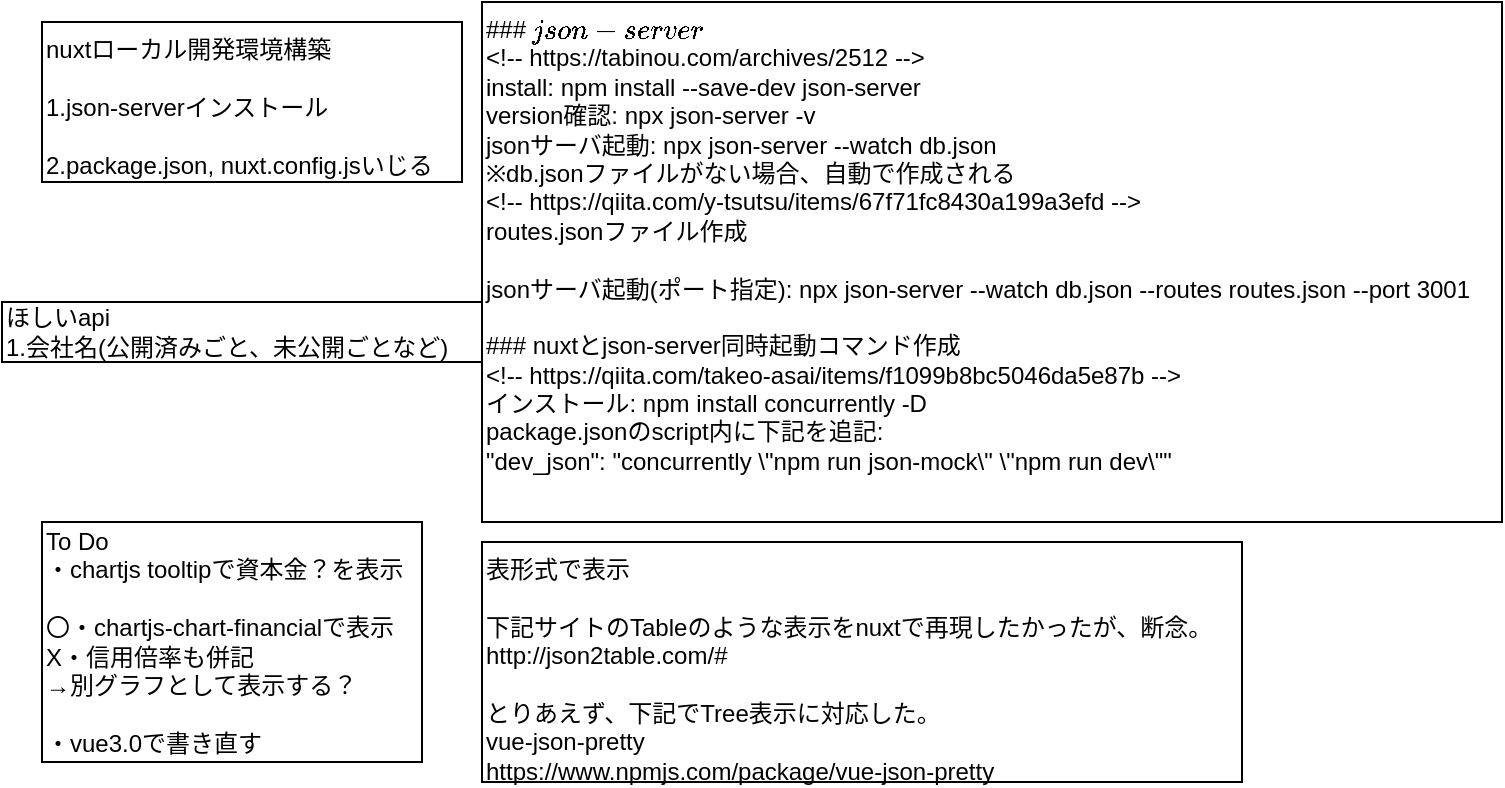 <mxfile>
    <diagram id="1YFxwhipXY8r6Y6Q5YDT" name="Page-1">
        <mxGraphModel dx="564" dy="350" grid="1" gridSize="10" guides="1" tooltips="1" connect="1" arrows="1" fold="1" page="1" pageScale="1" pageWidth="827" pageHeight="1169" math="0" shadow="0">
            <root>
                <mxCell id="0"/>
                <mxCell id="1" parent="0"/>
                <mxCell id="2" value="nuxtローカル開発環境構築&lt;br&gt;&lt;br&gt;1.json-serverインストール&lt;br&gt;&lt;br&gt;2.package.json, nuxt.config.jsいじる" style="text;html=1;align=left;verticalAlign=top;resizable=0;points=[];autosize=1;strokeColor=#000000;" parent="1" vertex="1">
                    <mxGeometry x="40" y="30" width="210" height="80" as="geometry"/>
                </mxCell>
                <mxCell id="3" value="&lt;div&gt;&lt;span&gt;### `json-server`&lt;/span&gt;&lt;br&gt;&lt;/div&gt;&lt;div&gt;&amp;lt;!-- https://tabinou.com/archives/2512 --&amp;gt;&lt;/div&gt;&lt;div&gt;install: npm install --save-dev json-server&lt;/div&gt;&lt;div&gt;version確認: npx json-server -v&lt;/div&gt;&lt;div&gt;jsonサーバ起動: npx json-server --watch db.json&lt;/div&gt;&lt;div&gt;※db.jsonファイルがない場合、自動で作成される&lt;/div&gt;&lt;div&gt;&amp;lt;!-- https://qiita.com/y-tsutsu/items/67f71fc8430a199a3efd --&amp;gt;&lt;/div&gt;&lt;div&gt;routes.jsonファイル作成&lt;/div&gt;&lt;div&gt;&lt;br&gt;&lt;/div&gt;&lt;div&gt;jsonサーバ起動(ポート指定): npx json-server --watch db.json --routes routes.json --port 3001&lt;/div&gt;&lt;div&gt;&lt;br&gt;&lt;/div&gt;&lt;div&gt;### nuxtとjson-server同時起動コマンド作成&lt;/div&gt;&lt;div&gt;&amp;lt;!-- https://qiita.com/takeo-asai/items/f1099b8bc5046da5e87b --&amp;gt;&lt;/div&gt;&lt;div&gt;インストール: npm install concurrently -D&lt;/div&gt;&lt;div&gt;package.jsonのscript内に下記を追記:&lt;/div&gt;&lt;div&gt;&quot;dev_json&quot;: &quot;concurrently \&quot;npm run json-mock\&quot; \&quot;npm run dev\&quot;&quot;&lt;/div&gt;&lt;div&gt;&lt;br&gt;&lt;/div&gt;&lt;div&gt;&lt;br&gt;&lt;/div&gt;" style="text;html=1;align=left;verticalAlign=top;resizable=0;points=[];autosize=1;strokeColor=#000000;" parent="1" vertex="1">
                    <mxGeometry x="260" y="20" width="510" height="260" as="geometry"/>
                </mxCell>
                <mxCell id="4" value="ほしいapi&lt;br&gt;1.会社名(公開済みごと、未公開ごとなど)" style="text;html=1;align=left;verticalAlign=middle;resizable=0;points=[];autosize=1;strokeColor=#000000;" parent="1" vertex="1">
                    <mxGeometry x="20" y="170" width="240" height="30" as="geometry"/>
                </mxCell>
                <mxCell id="5" value="To Do&lt;br&gt;・chartjs tooltipで資本金？を表示&lt;br&gt;&lt;br&gt;〇・chartjs-chart-financialで表示&lt;br&gt;X・信用倍率も併記&lt;br&gt;→別グラフとして表示する？&lt;br&gt;&lt;br&gt;・vue3.0で書き直す" style="text;html=1;align=left;verticalAlign=middle;resizable=0;points=[];autosize=1;strokeColor=#000000;" parent="1" vertex="1">
                    <mxGeometry x="40" y="280" width="190" height="120" as="geometry"/>
                </mxCell>
                <mxCell id="ig_ntxyra1lJ4XbZ5mGs-5" value="表形式で表示&lt;br&gt;&lt;br&gt;下記サイトのTableのような表示をnuxtで再現したかったが、断念。&lt;br&gt;http://json2table.com/#&lt;br&gt;&lt;br&gt;とりあえず、下記でTree表示に対応した。&lt;br&gt;vue-json-pretty&lt;br&gt;https://www.npmjs.com/package/vue-json-pretty" style="text;html=1;align=left;verticalAlign=top;resizable=0;points=[];autosize=1;strokeColor=#000000;" vertex="1" parent="1">
                    <mxGeometry x="260" y="290" width="380" height="120" as="geometry"/>
                </mxCell>
            </root>
        </mxGraphModel>
    </diagram>
    <diagram id="DXulwIS53BB-GbVR4dh3" name="image">
        <mxGraphModel dx="804" dy="261" grid="1" gridSize="10" guides="1" tooltips="1" connect="1" arrows="1" fold="1" page="1" pageScale="1" pageWidth="827" pageHeight="1169" math="0" shadow="0">
            <root>
                <mxCell id="tE4BbN-4u7K3I2lurqO_-0"/>
                <mxCell id="tE4BbN-4u7K3I2lurqO_-1" parent="tE4BbN-4u7K3I2lurqO_-0"/>
                <mxCell id="tE4BbN-4u7K3I2lurqO_-8" style="edgeStyle=orthogonalEdgeStyle;rounded=0;orthogonalLoop=1;jettySize=auto;html=1;exitX=0.75;exitY=1;exitDx=0;exitDy=0;entryX=0.75;entryY=0;entryDx=0;entryDy=0;" parent="tE4BbN-4u7K3I2lurqO_-1" source="tE4BbN-4u7K3I2lurqO_-2" target="tE4BbN-4u7K3I2lurqO_-7" edge="1">
                    <mxGeometry relative="1" as="geometry"/>
                </mxCell>
                <mxCell id="tE4BbN-4u7K3I2lurqO_-12" style="edgeStyle=orthogonalEdgeStyle;rounded=0;orthogonalLoop=1;jettySize=auto;html=1;exitX=0;exitY=0.75;exitDx=0;exitDy=0;entryX=1;entryY=0.75;entryDx=0;entryDy=0;" parent="tE4BbN-4u7K3I2lurqO_-1" source="tE4BbN-4u7K3I2lurqO_-2" target="tE4BbN-4u7K3I2lurqO_-3" edge="1">
                    <mxGeometry relative="1" as="geometry"/>
                </mxCell>
                <mxCell id="tE4BbN-4u7K3I2lurqO_-2" value="store/index.js" style="whiteSpace=wrap;html=1;" parent="tE4BbN-4u7K3I2lurqO_-1" vertex="1">
                    <mxGeometry x="240" y="30" width="120" height="60" as="geometry"/>
                </mxCell>
                <mxCell id="tE4BbN-4u7K3I2lurqO_-5" style="edgeStyle=orthogonalEdgeStyle;rounded=0;orthogonalLoop=1;jettySize=auto;html=1;exitX=1;exitY=0.25;exitDx=0;exitDy=0;entryX=0;entryY=0.25;entryDx=0;entryDy=0;" parent="tE4BbN-4u7K3I2lurqO_-1" source="tE4BbN-4u7K3I2lurqO_-3" target="tE4BbN-4u7K3I2lurqO_-2" edge="1">
                    <mxGeometry relative="1" as="geometry"/>
                </mxCell>
                <mxCell id="tE4BbN-4u7K3I2lurqO_-3" value="pages/各ページ" style="whiteSpace=wrap;html=1;" parent="tE4BbN-4u7K3I2lurqO_-1" vertex="1">
                    <mxGeometry x="70" y="30" width="120" height="60" as="geometry"/>
                </mxCell>
                <mxCell id="tE4BbN-4u7K3I2lurqO_-6" value="commit" style="text;html=1;align=center;verticalAlign=middle;resizable=0;points=[];autosize=1;strokeColor=none;" parent="tE4BbN-4u7K3I2lurqO_-1" vertex="1">
                    <mxGeometry x="190" y="20" width="50" height="20" as="geometry"/>
                </mxCell>
                <mxCell id="tE4BbN-4u7K3I2lurqO_-10" style="edgeStyle=orthogonalEdgeStyle;rounded=0;orthogonalLoop=1;jettySize=auto;html=1;exitX=0.25;exitY=0;exitDx=0;exitDy=0;entryX=0.25;entryY=1;entryDx=0;entryDy=0;" parent="tE4BbN-4u7K3I2lurqO_-1" source="tE4BbN-4u7K3I2lurqO_-7" target="tE4BbN-4u7K3I2lurqO_-2" edge="1">
                    <mxGeometry relative="1" as="geometry"/>
                </mxCell>
                <mxCell id="tE4BbN-4u7K3I2lurqO_-7" value="flask" style="whiteSpace=wrap;html=1;" parent="tE4BbN-4u7K3I2lurqO_-1" vertex="1">
                    <mxGeometry x="240" y="170" width="120" height="60" as="geometry"/>
                </mxCell>
                <mxCell id="tE4BbN-4u7K3I2lurqO_-9" value="api/request" style="text;html=1;align=center;verticalAlign=middle;resizable=0;points=[];autosize=1;strokeColor=none;" parent="tE4BbN-4u7K3I2lurqO_-1" vertex="1">
                    <mxGeometry x="325" y="110" width="70" height="20" as="geometry"/>
                </mxCell>
                <mxCell id="tE4BbN-4u7K3I2lurqO_-11" value="api/response" style="text;html=1;align=center;verticalAlign=middle;resizable=0;points=[];autosize=1;strokeColor=none;" parent="tE4BbN-4u7K3I2lurqO_-1" vertex="1">
                    <mxGeometry x="205" y="120" width="80" height="20" as="geometry"/>
                </mxCell>
                <mxCell id="tE4BbN-4u7K3I2lurqO_-13" value="store" style="text;html=1;align=center;verticalAlign=middle;resizable=0;points=[];autosize=1;strokeColor=none;" parent="tE4BbN-4u7K3I2lurqO_-1" vertex="1">
                    <mxGeometry x="190" y="80" width="40" height="20" as="geometry"/>
                </mxCell>
            </root>
        </mxGraphModel>
    </diagram>
    <diagram id="FEyMsxz_L21BVMjUiSZh" name="hierarchyについて">
        <mxGraphModel dx="1340" dy="782" grid="1" gridSize="10" guides="1" tooltips="1" connect="1" arrows="1" fold="1" page="1" pageScale="1" pageWidth="827" pageHeight="1169" math="0" shadow="0">
            <root>
                <mxCell id="N04FtUZ0s6JrWru38fER-0"/>
                <mxCell id="N04FtUZ0s6JrWru38fER-1" parent="N04FtUZ0s6JrWru38fER-0"/>
                <mxCell id="N04FtUZ0s6JrWru38fER-24" value="VueJsonToTableNew.vue&lt;br&gt;&lt;br&gt;&lt;div&gt;&amp;lt;template&amp;gt;&lt;/div&gt;&lt;div&gt;&amp;nbsp; &amp;nbsp; &amp;nbsp; &amp;nbsp; &amp;lt;p&amp;gt;hierarchy:{{hierarchy}}&amp;lt;/p&amp;gt;&lt;/div&gt;&lt;div&gt;&amp;nbsp; &amp;nbsp; &amp;nbsp; &amp;nbsp; &amp;lt;VueJsonToTable&lt;/div&gt;&lt;div&gt;&amp;nbsp; &amp;nbsp; &amp;nbsp; &amp;nbsp; &amp;nbsp; :data=&quot;data[row]&quot;&lt;/div&gt;&lt;div&gt;&amp;nbsp; &amp;nbsp; &amp;nbsp; &amp;nbsp; &amp;nbsp; :previousData=&quot;arrData&quot;&lt;/div&gt;&lt;div&gt;&amp;nbsp; &amp;nbsp; &amp;nbsp; &amp;nbsp; &amp;nbsp; :hierarchy=&quot;hieNum&quot;&lt;/div&gt;&lt;div&gt;&amp;nbsp; &amp;nbsp; &amp;nbsp; &amp;nbsp; /&amp;gt;&lt;/div&gt;&lt;div&gt;&amp;lt;/template&amp;gt;&lt;/div&gt;&lt;div&gt;&lt;br&gt;&lt;/div&gt;&lt;div&gt;&lt;br&gt;&lt;/div&gt;&lt;div&gt;&amp;lt;script&amp;gt;&lt;/div&gt;&lt;div&gt;import VueJsonToTable from &quot;./VueJsonToTable&quot;;&lt;/div&gt;&lt;div&gt;export default {&lt;/div&gt;&lt;div&gt;&amp;nbsp; name: &quot;VueJsonToTable&quot;,&lt;/div&gt;&lt;div&gt;&amp;nbsp; components: {&lt;/div&gt;&lt;div&gt;&amp;nbsp; &amp;nbsp; VueJsonToTable&lt;/div&gt;&lt;div&gt;&amp;nbsp; },&lt;/div&gt;&lt;div&gt;&amp;nbsp; props: {&lt;/div&gt;&lt;div&gt;&amp;nbsp; &amp;nbsp; // jsonの階層管理&lt;/div&gt;&lt;div&gt;&amp;nbsp; &amp;nbsp; hierarchy:{&lt;/div&gt;&lt;div&gt;&amp;nbsp; &amp;nbsp; &amp;nbsp; type: Number,&lt;/div&gt;&lt;div&gt;&amp;nbsp; &amp;nbsp; &amp;nbsp; default:0&lt;/div&gt;&lt;div&gt;&amp;nbsp; &amp;nbsp; },&lt;/div&gt;&lt;div&gt;&amp;nbsp; },&lt;/div&gt;&lt;div&gt;&amp;nbsp; data(){&lt;/div&gt;&lt;div&gt;&amp;nbsp; &amp;nbsp; return{&lt;/div&gt;&lt;div&gt;&amp;nbsp; &amp;nbsp; &amp;nbsp; hieNum:this.hierarchy&lt;/div&gt;&lt;div&gt;&amp;nbsp; &amp;nbsp; }&lt;/div&gt;&lt;div&gt;&amp;nbsp; },&lt;/div&gt;&lt;div&gt;&amp;nbsp; created(){&lt;/div&gt;&lt;div&gt;&amp;nbsp; &amp;nbsp; this.hieNum = this.hierarchy + 1&lt;/div&gt;&lt;div&gt;&amp;nbsp; },&lt;/div&gt;&lt;div&gt;&amp;nbsp; }&lt;/div&gt;&lt;div&gt;};&lt;/div&gt;&lt;div&gt;&amp;lt;/script&amp;gt;&lt;/div&gt;" style="whiteSpace=wrap;html=1;align=left;verticalAlign=top;" vertex="1" parent="N04FtUZ0s6JrWru38fER-1">
                    <mxGeometry x="330" y="90" width="300" height="540" as="geometry"/>
                </mxCell>
                <mxCell id="N04FtUZ0s6JrWru38fER-3" value="hierarychy: jsonの階層を管理するための値" style="text;html=1;align=center;verticalAlign=middle;resizable=0;points=[];autosize=1;strokeColor=none;" vertex="1" parent="N04FtUZ0s6JrWru38fER-1">
                    <mxGeometry x="35" y="10" width="240" height="20" as="geometry"/>
                </mxCell>
                <mxCell id="N04FtUZ0s6JrWru38fER-4" value="VueJsonToTableNew.vue&lt;br&gt;&lt;br&gt;&lt;div&gt;&amp;lt;template&amp;gt;&lt;/div&gt;&lt;div&gt;&amp;nbsp; &amp;nbsp; &amp;nbsp; &amp;nbsp; &amp;lt;p&amp;gt;hierarchy:{{hierarchy}}&amp;lt;/p&amp;gt;&lt;/div&gt;&lt;div&gt;&amp;nbsp; &amp;nbsp; &amp;nbsp; &amp;nbsp; &amp;lt;VueJsonToTable&lt;/div&gt;&lt;div&gt;&amp;nbsp; &amp;nbsp; &amp;nbsp; &amp;nbsp; &amp;nbsp; :data=&quot;data[row]&quot;&lt;/div&gt;&lt;div&gt;&amp;nbsp; &amp;nbsp; &amp;nbsp; &amp;nbsp; &amp;nbsp; :previousData=&quot;arrData&quot;&lt;/div&gt;&lt;div&gt;&amp;nbsp; &amp;nbsp; &amp;nbsp; &amp;nbsp; &amp;nbsp; :hierarchy=&quot;hieNum&quot;&lt;/div&gt;&lt;div&gt;&amp;nbsp; &amp;nbsp; &amp;nbsp; &amp;nbsp; /&amp;gt;&lt;/div&gt;&lt;div&gt;&amp;lt;/template&amp;gt;&lt;/div&gt;&lt;div&gt;&lt;br&gt;&lt;/div&gt;&lt;div&gt;&lt;br&gt;&lt;/div&gt;&lt;div&gt;&amp;lt;script&amp;gt;&lt;/div&gt;&lt;div&gt;import VueJsonToTable from &quot;./VueJsonToTable&quot;;&lt;/div&gt;&lt;div&gt;export default {&lt;/div&gt;&lt;div&gt;&amp;nbsp; name: &quot;VueJsonToTable&quot;,&lt;/div&gt;&lt;div&gt;&amp;nbsp; components: {&lt;/div&gt;&lt;div&gt;&amp;nbsp; &amp;nbsp; VueJsonToTable&lt;/div&gt;&lt;div&gt;&amp;nbsp; },&lt;/div&gt;&lt;div&gt;&amp;nbsp; props: {&lt;/div&gt;&lt;div&gt;&amp;nbsp; &amp;nbsp; // jsonの階層管理&lt;/div&gt;&lt;div&gt;&amp;nbsp; &amp;nbsp; hierarchy:{&lt;/div&gt;&lt;div&gt;&amp;nbsp; &amp;nbsp; &amp;nbsp; type: Number,&lt;/div&gt;&lt;div&gt;&amp;nbsp; &amp;nbsp; &amp;nbsp; default:0&lt;/div&gt;&lt;div&gt;&amp;nbsp; &amp;nbsp; },&lt;/div&gt;&lt;div&gt;&amp;nbsp; },&lt;/div&gt;&lt;div&gt;&amp;nbsp; data(){&lt;/div&gt;&lt;div&gt;&amp;nbsp; &amp;nbsp; return{&lt;/div&gt;&lt;div&gt;&amp;nbsp; &amp;nbsp; &amp;nbsp; hieNum:this.hierarchy&lt;/div&gt;&lt;div&gt;&amp;nbsp; &amp;nbsp; }&lt;/div&gt;&lt;div&gt;&amp;nbsp; },&lt;/div&gt;&lt;div&gt;&amp;nbsp; created(){&lt;/div&gt;&lt;div&gt;&amp;nbsp; &amp;nbsp; this.hieNum = this.hierarchy + 1&lt;/div&gt;&lt;div&gt;&amp;nbsp; },&lt;/div&gt;&lt;div&gt;&amp;nbsp; }&lt;/div&gt;&lt;div&gt;};&lt;/div&gt;&lt;div&gt;&amp;lt;/script&amp;gt;&lt;/div&gt;" style="whiteSpace=wrap;html=1;align=left;verticalAlign=top;" vertex="1" parent="N04FtUZ0s6JrWru38fER-1">
                    <mxGeometry x="10" y="90" width="300" height="540" as="geometry"/>
                </mxCell>
                <mxCell id="N04FtUZ0s6JrWru38fER-7" value="hierarchy: 0" style="text;html=1;align=center;verticalAlign=middle;resizable=0;points=[];autosize=1;strokeColor=none;" vertex="1" parent="N04FtUZ0s6JrWru38fER-1">
                    <mxGeometry x="70" y="60" width="80" height="20" as="geometry"/>
                </mxCell>
                <mxCell id="N04FtUZ0s6JrWru38fER-9" value="hierarchy: 1" style="text;html=1;align=center;verticalAlign=middle;resizable=0;points=[];autosize=1;strokeColor=none;" vertex="1" parent="N04FtUZ0s6JrWru38fER-1">
                    <mxGeometry x="340" y="60" width="80" height="20" as="geometry"/>
                </mxCell>
                <mxCell id="N04FtUZ0s6JrWru38fER-13" value="&lt;span style=&quot;text-align: center&quot;&gt;hierarchy: 0&lt;/span&gt;" style="whiteSpace=wrap;html=1;align=left;verticalAlign=top;strokeColor=#007FFF;" vertex="1" parent="N04FtUZ0s6JrWru38fER-1">
                    <mxGeometry x="210" y="130" width="80" height="30" as="geometry"/>
                </mxCell>
                <mxCell id="N04FtUZ0s6JrWru38fER-20" style="edgeStyle=orthogonalEdgeStyle;rounded=0;orthogonalLoop=1;jettySize=auto;html=1;exitX=1;exitY=0.5;exitDx=0;exitDy=0;entryX=0.75;entryY=1;entryDx=0;entryDy=0;strokeColor=#007FFF;" edge="1" parent="N04FtUZ0s6JrWru38fER-1" source="N04FtUZ0s6JrWru38fER-14" target="N04FtUZ0s6JrWru38fER-21">
                    <mxGeometry relative="1" as="geometry">
                        <Array as="points">
                            <mxPoint x="320" y="585"/>
                            <mxPoint x="320" y="240"/>
                            <mxPoint x="230" y="240"/>
                        </Array>
                    </mxGeometry>
                </mxCell>
                <mxCell id="N04FtUZ0s6JrWru38fER-14" value="&lt;div style=&quot;text-align: center&quot;&gt;&lt;span style=&quot;text-align: left&quot;&gt;this.hieNum = 0 + 1 = 1&lt;/span&gt;&lt;br&gt;&lt;/div&gt;" style="whiteSpace=wrap;html=1;align=left;verticalAlign=top;strokeColor=#007FFF;" vertex="1" parent="N04FtUZ0s6JrWru38fER-1">
                    <mxGeometry x="140" y="570" width="140" height="30" as="geometry"/>
                </mxCell>
                <mxCell id="N04FtUZ0s6JrWru38fER-16" style="edgeStyle=orthogonalEdgeStyle;rounded=0;orthogonalLoop=1;jettySize=auto;html=1;exitX=0.5;exitY=1;exitDx=0;exitDy=0;entryX=0.5;entryY=0;entryDx=0;entryDy=0;strokeColor=#007FFF;" edge="1" parent="N04FtUZ0s6JrWru38fER-1" source="N04FtUZ0s6JrWru38fER-15" target="N04FtUZ0s6JrWru38fER-14">
                    <mxGeometry relative="1" as="geometry"/>
                </mxCell>
                <mxCell id="N04FtUZ0s6JrWru38fER-15" value="&lt;div style=&quot;text-align: center&quot;&gt;&lt;span style=&quot;text-align: left&quot;&gt;this.hieNum = 0&lt;/span&gt;&lt;br&gt;&lt;/div&gt;" style="whiteSpace=wrap;html=1;align=left;verticalAlign=top;strokeColor=#007FFF;" vertex="1" parent="N04FtUZ0s6JrWru38fER-1">
                    <mxGeometry x="160" y="480" width="140" height="30" as="geometry"/>
                </mxCell>
                <mxCell id="N04FtUZ0s6JrWru38fER-18" style="edgeStyle=orthogonalEdgeStyle;rounded=0;orthogonalLoop=1;jettySize=auto;html=1;entryX=0.5;entryY=0;entryDx=0;entryDy=0;strokeColor=#007FFF;" edge="1" parent="N04FtUZ0s6JrWru38fER-1" target="N04FtUZ0s6JrWru38fER-15">
                    <mxGeometry relative="1" as="geometry">
                        <mxPoint x="90" y="430" as="sourcePoint"/>
                        <mxPoint x="220" y="580" as="targetPoint"/>
                        <Array as="points">
                            <mxPoint x="230" y="430"/>
                        </Array>
                    </mxGeometry>
                </mxCell>
                <mxCell id="N04FtUZ0s6JrWru38fER-34" style="edgeStyle=orthogonalEdgeStyle;rounded=0;orthogonalLoop=1;jettySize=auto;html=1;exitX=1;exitY=0.5;exitDx=0;exitDy=0;entryX=0;entryY=0.5;entryDx=0;entryDy=0;strokeColor=#007FFF;" edge="1" parent="N04FtUZ0s6JrWru38fER-1" source="N04FtUZ0s6JrWru38fER-21" target="N04FtUZ0s6JrWru38fER-32">
                    <mxGeometry relative="1" as="geometry"/>
                </mxCell>
                <mxCell id="N04FtUZ0s6JrWru38fER-21" value=":hierarchy=0" style="whiteSpace=wrap;html=1;align=left;verticalAlign=top;strokeColor=#007FFF;" vertex="1" parent="N04FtUZ0s6JrWru38fER-1">
                    <mxGeometry x="170" y="190" width="80" height="30" as="geometry"/>
                </mxCell>
                <mxCell id="N04FtUZ0s6JrWru38fER-25" value="&lt;span style=&quot;text-align: center&quot;&gt;hierarchy: 1&lt;/span&gt;" style="whiteSpace=wrap;html=1;align=left;verticalAlign=top;strokeColor=#007FFF;" vertex="1" parent="N04FtUZ0s6JrWru38fER-1">
                    <mxGeometry x="530" y="130" width="80" height="30" as="geometry"/>
                </mxCell>
                <mxCell id="N04FtUZ0s6JrWru38fER-26" style="edgeStyle=orthogonalEdgeStyle;rounded=0;orthogonalLoop=1;jettySize=auto;html=1;exitX=1;exitY=0.5;exitDx=0;exitDy=0;entryX=0.75;entryY=1;entryDx=0;entryDy=0;strokeColor=#007FFF;" edge="1" source="N04FtUZ0s6JrWru38fER-27" target="N04FtUZ0s6JrWru38fER-31" parent="N04FtUZ0s6JrWru38fER-1">
                    <mxGeometry relative="1" as="geometry">
                        <Array as="points">
                            <mxPoint x="640" y="585"/>
                            <mxPoint x="640" y="240"/>
                            <mxPoint x="550" y="240"/>
                        </Array>
                    </mxGeometry>
                </mxCell>
                <mxCell id="N04FtUZ0s6JrWru38fER-27" value="&lt;div style=&quot;text-align: center&quot;&gt;&lt;span style=&quot;text-align: left&quot;&gt;this.hieNum = 1 + 1 = 2&lt;/span&gt;&lt;br&gt;&lt;/div&gt;" style="whiteSpace=wrap;html=1;align=left;verticalAlign=top;strokeColor=#007FFF;" vertex="1" parent="N04FtUZ0s6JrWru38fER-1">
                    <mxGeometry x="460" y="570" width="140" height="30" as="geometry"/>
                </mxCell>
                <mxCell id="N04FtUZ0s6JrWru38fER-28" style="edgeStyle=orthogonalEdgeStyle;rounded=0;orthogonalLoop=1;jettySize=auto;html=1;exitX=0.5;exitY=1;exitDx=0;exitDy=0;entryX=0.5;entryY=0;entryDx=0;entryDy=0;strokeColor=#007FFF;" edge="1" source="N04FtUZ0s6JrWru38fER-29" target="N04FtUZ0s6JrWru38fER-27" parent="N04FtUZ0s6JrWru38fER-1">
                    <mxGeometry relative="1" as="geometry"/>
                </mxCell>
                <mxCell id="N04FtUZ0s6JrWru38fER-29" value="&lt;div style=&quot;text-align: center&quot;&gt;&lt;span style=&quot;text-align: left&quot;&gt;this.hieNum = 1&lt;/span&gt;&lt;br&gt;&lt;/div&gt;" style="whiteSpace=wrap;html=1;align=left;verticalAlign=top;strokeColor=#007FFF;" vertex="1" parent="N04FtUZ0s6JrWru38fER-1">
                    <mxGeometry x="480" y="480" width="140" height="30" as="geometry"/>
                </mxCell>
                <mxCell id="N04FtUZ0s6JrWru38fER-30" style="edgeStyle=orthogonalEdgeStyle;rounded=0;orthogonalLoop=1;jettySize=auto;html=1;entryX=0.5;entryY=0;entryDx=0;entryDy=0;strokeColor=#007FFF;exitX=1;exitY=0.5;exitDx=0;exitDy=0;" edge="1" target="N04FtUZ0s6JrWru38fER-29" parent="N04FtUZ0s6JrWru38fER-1" source="N04FtUZ0s6JrWru38fER-32">
                    <mxGeometry relative="1" as="geometry">
                        <mxPoint x="410" y="430" as="sourcePoint"/>
                        <mxPoint x="540" y="580" as="targetPoint"/>
                        <Array as="points">
                            <mxPoint x="510" y="430"/>
                            <mxPoint x="550" y="430"/>
                        </Array>
                    </mxGeometry>
                </mxCell>
                <mxCell id="N04FtUZ0s6JrWru38fER-31" value=":hierarchy=2" style="whiteSpace=wrap;html=1;align=left;verticalAlign=top;strokeColor=#007FFF;" vertex="1" parent="N04FtUZ0s6JrWru38fER-1">
                    <mxGeometry x="490" y="190" width="80" height="30" as="geometry"/>
                </mxCell>
                <mxCell id="N04FtUZ0s6JrWru38fER-32" value="&lt;span style=&quot;text-align: center&quot;&gt;hierarchy: 1&lt;/span&gt;" style="whiteSpace=wrap;html=1;align=left;verticalAlign=top;strokeColor=#007FFF;" vertex="1" parent="N04FtUZ0s6JrWru38fER-1">
                    <mxGeometry x="430" y="390" width="80" height="30" as="geometry"/>
                </mxCell>
                <mxCell id="N04FtUZ0s6JrWru38fER-35" value="VueJsonToTableNew.vue&lt;br&gt;&lt;br&gt;&lt;div&gt;&amp;lt;template&amp;gt;&lt;/div&gt;&lt;div&gt;&amp;nbsp; &amp;nbsp; &amp;nbsp; &amp;nbsp; &amp;lt;p&amp;gt;hierarchy:{{hierarchy}}&amp;lt;/p&amp;gt;&lt;/div&gt;&lt;div&gt;&amp;nbsp; &amp;nbsp; &amp;nbsp; &amp;nbsp; &amp;lt;VueJsonToTable&lt;/div&gt;&lt;div&gt;&amp;nbsp; &amp;nbsp; &amp;nbsp; &amp;nbsp; &amp;nbsp; :data=&quot;data[row]&quot;&lt;/div&gt;&lt;div&gt;&amp;nbsp; &amp;nbsp; &amp;nbsp; &amp;nbsp; &amp;nbsp; :previousData=&quot;arrData&quot;&lt;/div&gt;&lt;div&gt;&amp;nbsp; &amp;nbsp; &amp;nbsp; &amp;nbsp; &amp;nbsp; :hierarchy=&quot;hieNum&quot;&lt;/div&gt;&lt;div&gt;&amp;nbsp; &amp;nbsp; &amp;nbsp; &amp;nbsp; /&amp;gt;&lt;/div&gt;&lt;div&gt;&amp;lt;/template&amp;gt;&lt;/div&gt;&lt;div&gt;&lt;br&gt;&lt;/div&gt;&lt;div&gt;&lt;br&gt;&lt;/div&gt;&lt;div&gt;&amp;lt;script&amp;gt;&lt;/div&gt;&lt;div&gt;import VueJsonToTable from &quot;./VueJsonToTable&quot;;&lt;/div&gt;&lt;div&gt;export default {&lt;/div&gt;&lt;div&gt;&amp;nbsp; name: &quot;VueJsonToTable&quot;,&lt;/div&gt;&lt;div&gt;&amp;nbsp; components: {&lt;/div&gt;&lt;div&gt;&amp;nbsp; &amp;nbsp; VueJsonToTable&lt;/div&gt;&lt;div&gt;&amp;nbsp; },&lt;/div&gt;&lt;div&gt;&amp;nbsp; props: {&lt;/div&gt;&lt;div&gt;&amp;nbsp; &amp;nbsp; // jsonの階層管理&lt;/div&gt;&lt;div&gt;&amp;nbsp; &amp;nbsp; hierarchy:{&lt;/div&gt;&lt;div&gt;&amp;nbsp; &amp;nbsp; &amp;nbsp; type: Number,&lt;/div&gt;&lt;div&gt;&amp;nbsp; &amp;nbsp; &amp;nbsp; default:0&lt;/div&gt;&lt;div&gt;&amp;nbsp; &amp;nbsp; },&lt;/div&gt;&lt;div&gt;&amp;nbsp; },&lt;/div&gt;&lt;div&gt;&amp;nbsp; data(){&lt;/div&gt;&lt;div&gt;&amp;nbsp; &amp;nbsp; return{&lt;/div&gt;&lt;div&gt;&amp;nbsp; &amp;nbsp; &amp;nbsp; hieNum:this.hierarchy&lt;/div&gt;&lt;div&gt;&amp;nbsp; &amp;nbsp; }&lt;/div&gt;&lt;div&gt;&amp;nbsp; },&lt;/div&gt;&lt;div&gt;&amp;nbsp; created(){&lt;/div&gt;&lt;div&gt;&amp;nbsp; &amp;nbsp; this.hieNum = this.hierarchy + 1&lt;/div&gt;&lt;div&gt;&amp;nbsp; },&lt;/div&gt;&lt;div&gt;&amp;nbsp; }&lt;/div&gt;&lt;div&gt;};&lt;/div&gt;&lt;div&gt;&amp;lt;/script&amp;gt;&lt;/div&gt;" style="whiteSpace=wrap;html=1;align=left;verticalAlign=top;" vertex="1" parent="N04FtUZ0s6JrWru38fER-1">
                    <mxGeometry x="650" y="90" width="300" height="540" as="geometry"/>
                </mxCell>
                <mxCell id="N04FtUZ0s6JrWru38fER-36" value="&lt;span style=&quot;text-align: center&quot;&gt;hierarchy: 2&lt;/span&gt;" style="whiteSpace=wrap;html=1;align=left;verticalAlign=top;strokeColor=#007FFF;" vertex="1" parent="N04FtUZ0s6JrWru38fER-1">
                    <mxGeometry x="850" y="130" width="80" height="30" as="geometry"/>
                </mxCell>
                <mxCell id="N04FtUZ0s6JrWru38fER-37" style="edgeStyle=orthogonalEdgeStyle;rounded=0;orthogonalLoop=1;jettySize=auto;html=1;exitX=1;exitY=0.5;exitDx=0;exitDy=0;entryX=0.75;entryY=1;entryDx=0;entryDy=0;strokeColor=#007FFF;" edge="1" source="N04FtUZ0s6JrWru38fER-38" target="N04FtUZ0s6JrWru38fER-42" parent="N04FtUZ0s6JrWru38fER-1">
                    <mxGeometry relative="1" as="geometry">
                        <Array as="points">
                            <mxPoint x="960" y="585"/>
                            <mxPoint x="960" y="240"/>
                            <mxPoint x="870" y="240"/>
                        </Array>
                    </mxGeometry>
                </mxCell>
                <mxCell id="N04FtUZ0s6JrWru38fER-38" value="&lt;div style=&quot;text-align: center&quot;&gt;&lt;span style=&quot;text-align: left&quot;&gt;this.hieNum = 2 + 1 = 3&lt;/span&gt;&lt;br&gt;&lt;/div&gt;" style="whiteSpace=wrap;html=1;align=left;verticalAlign=top;strokeColor=#007FFF;" vertex="1" parent="N04FtUZ0s6JrWru38fER-1">
                    <mxGeometry x="780" y="570" width="140" height="30" as="geometry"/>
                </mxCell>
                <mxCell id="N04FtUZ0s6JrWru38fER-39" style="edgeStyle=orthogonalEdgeStyle;rounded=0;orthogonalLoop=1;jettySize=auto;html=1;exitX=0.5;exitY=1;exitDx=0;exitDy=0;entryX=0.5;entryY=0;entryDx=0;entryDy=0;strokeColor=#007FFF;" edge="1" source="N04FtUZ0s6JrWru38fER-40" target="N04FtUZ0s6JrWru38fER-38" parent="N04FtUZ0s6JrWru38fER-1">
                    <mxGeometry relative="1" as="geometry"/>
                </mxCell>
                <mxCell id="N04FtUZ0s6JrWru38fER-40" value="&lt;div style=&quot;text-align: center&quot;&gt;&lt;span style=&quot;text-align: left&quot;&gt;this.hieNum = 2&lt;/span&gt;&lt;br&gt;&lt;/div&gt;" style="whiteSpace=wrap;html=1;align=left;verticalAlign=top;strokeColor=#007FFF;" vertex="1" parent="N04FtUZ0s6JrWru38fER-1">
                    <mxGeometry x="800" y="480" width="140" height="30" as="geometry"/>
                </mxCell>
                <mxCell id="N04FtUZ0s6JrWru38fER-41" style="edgeStyle=orthogonalEdgeStyle;rounded=0;orthogonalLoop=1;jettySize=auto;html=1;entryX=0.5;entryY=0;entryDx=0;entryDy=0;strokeColor=#007FFF;exitX=1;exitY=0.5;exitDx=0;exitDy=0;" edge="1" source="N04FtUZ0s6JrWru38fER-43" target="N04FtUZ0s6JrWru38fER-40" parent="N04FtUZ0s6JrWru38fER-1">
                    <mxGeometry relative="1" as="geometry">
                        <mxPoint x="730" y="430" as="sourcePoint"/>
                        <mxPoint x="860" y="580" as="targetPoint"/>
                        <Array as="points">
                            <mxPoint x="830" y="430"/>
                            <mxPoint x="870" y="430"/>
                        </Array>
                    </mxGeometry>
                </mxCell>
                <mxCell id="N04FtUZ0s6JrWru38fER-46" style="edgeStyle=orthogonalEdgeStyle;rounded=0;orthogonalLoop=1;jettySize=auto;html=1;exitX=1;exitY=0.5;exitDx=0;exitDy=0;strokeColor=#007FFF;" edge="1" parent="N04FtUZ0s6JrWru38fER-1" source="N04FtUZ0s6JrWru38fER-42">
                    <mxGeometry relative="1" as="geometry">
                        <mxPoint x="1000" y="204.667" as="targetPoint"/>
                    </mxGeometry>
                </mxCell>
                <mxCell id="N04FtUZ0s6JrWru38fER-42" value=":hierarchy=3" style="whiteSpace=wrap;html=1;align=left;verticalAlign=top;strokeColor=#007FFF;" vertex="1" parent="N04FtUZ0s6JrWru38fER-1">
                    <mxGeometry x="810" y="190" width="80" height="30" as="geometry"/>
                </mxCell>
                <mxCell id="N04FtUZ0s6JrWru38fER-43" value="&lt;span style=&quot;text-align: center&quot;&gt;hierarchy: 2&lt;/span&gt;" style="whiteSpace=wrap;html=1;align=left;verticalAlign=top;strokeColor=#007FFF;" vertex="1" parent="N04FtUZ0s6JrWru38fER-1">
                    <mxGeometry x="750" y="390" width="80" height="30" as="geometry"/>
                </mxCell>
                <mxCell id="N04FtUZ0s6JrWru38fER-44" value="hierarchy: 2" style="text;html=1;align=center;verticalAlign=middle;resizable=0;points=[];autosize=1;strokeColor=none;" vertex="1" parent="N04FtUZ0s6JrWru38fER-1">
                    <mxGeometry x="650" y="60" width="80" height="20" as="geometry"/>
                </mxCell>
                <mxCell id="N04FtUZ0s6JrWru38fER-45" style="edgeStyle=orthogonalEdgeStyle;rounded=0;orthogonalLoop=1;jettySize=auto;html=1;exitX=1;exitY=0.5;exitDx=0;exitDy=0;entryX=0;entryY=0.5;entryDx=0;entryDy=0;strokeColor=#007FFF;" edge="1" target="N04FtUZ0s6JrWru38fER-43" parent="N04FtUZ0s6JrWru38fER-1">
                    <mxGeometry relative="1" as="geometry">
                        <mxPoint x="570" y="205.0" as="sourcePoint"/>
                    </mxGeometry>
                </mxCell>
            </root>
        </mxGraphModel>
    </diagram>
    <diagram id="rDdObV9bj9ZK8hPxYMW9" name="arrayについて">
        <mxGraphModel dx="1410" dy="653" grid="1" gridSize="10" guides="1" tooltips="1" connect="1" arrows="1" fold="1" page="1" pageScale="1" pageWidth="827" pageHeight="1169" math="0" shadow="0">
            <root>
                <mxCell id="lAavp4hnNdj44nGLBsUd-0"/>
                <mxCell id="lAavp4hnNdj44nGLBsUd-1" parent="lAavp4hnNdj44nGLBsUd-0"/>
                <mxCell id="poQ1xiTR2WBCP2Hb4bgy-0" value="VueJsonToTableNew.vue&lt;br&gt;&lt;br&gt;&lt;div&gt;&amp;lt;template&amp;gt;&lt;span&gt;&amp;nbsp; &amp;nbsp;&lt;/span&gt;&lt;/div&gt;&lt;div&gt;&amp;nbsp; &amp;nbsp; &amp;lt;table border=&quot;1&quot;&amp;gt;&lt;/div&gt;&lt;div&gt;&amp;nbsp; &amp;nbsp; &amp;lt;tr&lt;/div&gt;&lt;div&gt;&amp;nbsp; &amp;nbsp; &amp;nbsp; v-for=&quot;(dataKey, index) in dataKeys&quot;&lt;/div&gt;&lt;div&gt;&amp;nbsp; &amp;nbsp; &amp;nbsp; :key=&quot;index&quot;&lt;/div&gt;&lt;div&gt;&amp;nbsp; &amp;nbsp; &amp;gt;&lt;/div&gt;&lt;div&gt;&lt;span&gt;&amp;nbsp; &amp;nbsp; &amp;nbsp; &amp;nbsp; &amp;nbsp; &amp;lt;th&amp;gt;&lt;/span&gt;&lt;br&gt;&lt;/div&gt;&lt;div&gt;&amp;nbsp; &amp;nbsp; &amp;nbsp; &amp;nbsp; &amp;nbsp; &amp;lt;p&amp;gt;hierarchy:{{hierarchy}}&amp;lt;/p&amp;gt;&lt;/div&gt;&lt;div&gt;&amp;nbsp; &amp;nbsp; &amp;nbsp; &amp;nbsp; &amp;nbsp; &amp;lt;p&amp;gt;arrIndex:{{arrIndex}}&amp;lt;/p&amp;gt;&lt;/div&gt;&lt;div&gt;&amp;nbsp; &amp;nbsp; &amp;nbsp; &amp;nbsp; &amp;nbsp;&amp;nbsp;&lt;/div&gt;&lt;div&gt;&amp;nbsp; &amp;nbsp; &amp;nbsp; &amp;nbsp; &amp;nbsp; &amp;lt;p&amp;gt;{{sameHeader(dataKey, index)}}&amp;lt;/p&amp;gt;&lt;/div&gt;&lt;div&gt;&amp;nbsp; &amp;nbsp; &amp;nbsp; &amp;nbsp; &amp;nbsp; &amp;lt;!-- &amp;lt;p&amp;gt;{{diffHeader}}&amp;lt;/p&amp;gt; --&amp;gt;&lt;/div&gt;&lt;div&gt;&amp;nbsp; &amp;nbsp; &amp;nbsp; &amp;nbsp; &amp;nbsp; &amp;lt;!-- &amp;lt;th v-if=&quot;!diffHeader&quot;&amp;gt; --&amp;gt;&lt;/div&gt;&lt;div&gt;&amp;nbsp; &amp;nbsp; &amp;nbsp; &amp;nbsp; &amp;nbsp; &amp;lt;th v-if=&quot;!sameHeader(dataKey, index)&quot;&amp;gt;&lt;/div&gt;&lt;div&gt;&amp;nbsp; &amp;nbsp; &amp;nbsp; &amp;nbsp; &amp;nbsp; &amp;nbsp; header:&lt;/div&gt;&lt;div&gt;&amp;nbsp; &amp;nbsp; &amp;nbsp; &amp;nbsp; &amp;nbsp; &amp;nbsp; {{ keyTitle(dataKey) }}&lt;/div&gt;&lt;div&gt;&amp;nbsp; &amp;nbsp; &amp;nbsp; &amp;nbsp; &amp;nbsp; &amp;lt;/th&amp;gt;&lt;/div&gt;&lt;div&gt;&amp;nbsp; &amp;nbsp; &amp;nbsp; &amp;lt;td v-if=&quot;['string', 'number'].includes(checkValueType(data[dataKey]))&quot;&amp;gt;&lt;/div&gt;&lt;div&gt;&amp;nbsp; &amp;nbsp; &amp;nbsp; &amp;nbsp; &amp;nbsp; data[dataKey]:&amp;nbsp;&lt;/div&gt;&lt;div&gt;&amp;nbsp; &amp;nbsp; &amp;nbsp; &amp;nbsp; &amp;nbsp; {{ data[dataKey] }}&lt;/div&gt;&lt;div&gt;&amp;nbsp; &amp;nbsp; &amp;nbsp; &amp;lt;/td&amp;gt;&lt;/div&gt;&lt;div&gt;&amp;nbsp; &amp;nbsp; &amp;nbsp; &amp;lt;div v-else-if=&quot;checkValueType(data[dataKey]) === 'array'&quot;&amp;gt;&lt;/div&gt;&lt;div&gt;&amp;nbsp; &amp;nbsp; &amp;nbsp; &amp;nbsp; &amp;lt;tr v-for=&quot;(arrRow, index2) in data[dataKey]&quot; :key=&quot;index2&quot; class=&quot;d-flex&quot;&amp;gt;&lt;/div&gt;&lt;div&gt;&amp;nbsp; &amp;nbsp; &amp;nbsp; &amp;nbsp; &amp;nbsp; &amp;lt;div&amp;gt;--&amp;lt;/div&amp;gt;&lt;/div&gt;&lt;div&gt;&amp;nbsp; &amp;nbsp; &amp;nbsp; &amp;nbsp; &amp;nbsp; &amp;lt;td v-if=&quot;['string', 'number'].includes(checkValueType(arrRow))&quot;&amp;gt;&lt;/div&gt;&lt;div&gt;&amp;nbsp; &amp;nbsp; &amp;nbsp; &amp;nbsp; &amp;nbsp; &amp;nbsp; arrRow:&lt;/div&gt;&lt;div&gt;&amp;nbsp; &amp;nbsp; &amp;nbsp; &amp;nbsp; &amp;nbsp; &amp;nbsp; {{ arrRow }}&lt;/div&gt;&lt;div&gt;&amp;nbsp; &amp;nbsp; &amp;nbsp; &amp;nbsp; &amp;nbsp; &amp;lt;/td&amp;gt;&lt;/div&gt;&lt;div&gt;&amp;nbsp; &amp;nbsp; &amp;nbsp; &amp;nbsp; &amp;nbsp; &amp;lt;div v-else&amp;gt;&lt;/div&gt;&lt;div&gt;&amp;nbsp; &amp;nbsp; &amp;nbsp; &amp;nbsp; &amp;nbsp; &amp;nbsp; &amp;lt;VueJsonToTable&amp;nbsp;&lt;/div&gt;&lt;div&gt;&amp;nbsp; &amp;nbsp; &amp;nbsp; &amp;nbsp; &amp;nbsp; &amp;nbsp; &amp;nbsp; :data=&quot;arrRow&quot;&lt;/div&gt;&lt;div&gt;&amp;nbsp; &amp;nbsp; &amp;nbsp; &amp;nbsp; &amp;nbsp; &amp;nbsp; &amp;nbsp; :previousData=&quot;data[dataKey]&quot;&lt;/div&gt;&lt;div&gt;&amp;nbsp; &amp;nbsp; &amp;nbsp; &amp;nbsp; &amp;nbsp; &amp;nbsp; &amp;nbsp; :hierarchy=&quot;hieNum&quot;&lt;/div&gt;&lt;div&gt;&amp;nbsp; &amp;nbsp; &amp;nbsp; &amp;nbsp; &amp;nbsp; &amp;nbsp; /&amp;gt;&lt;/div&gt;&lt;div&gt;&amp;nbsp; &amp;nbsp; &amp;nbsp; &amp;nbsp; &amp;nbsp; &amp;lt;/div&amp;gt;&lt;/div&gt;&lt;div&gt;&amp;nbsp; &amp;nbsp; &amp;nbsp; &amp;nbsp; &amp;lt;/tr&amp;gt;&lt;/div&gt;&lt;div&gt;&amp;nbsp; &amp;nbsp; &amp;nbsp; &amp;lt;/div&amp;gt;&lt;/div&gt;&lt;div&gt;&amp;nbsp; &amp;nbsp; &amp;nbsp; &amp;lt;div v-else&amp;gt;&lt;/div&gt;&lt;div&gt;&amp;nbsp; &amp;nbsp; &amp;nbsp; &amp;nbsp; &amp;lt;VueJsonToTable&lt;/div&gt;&lt;div&gt;&amp;nbsp; &amp;nbsp; &amp;nbsp; &amp;nbsp; &amp;nbsp; :data=&quot;data[dataKey]&quot;&lt;/div&gt;&lt;div&gt;&amp;nbsp; &amp;nbsp; &amp;nbsp; &amp;nbsp; &amp;nbsp; :previousData=&quot;dataKeys&quot;&lt;/div&gt;&lt;div&gt;&amp;nbsp; &amp;nbsp; &amp;nbsp; &amp;nbsp; &amp;nbsp; :hierarchy=&quot;hieNum&quot;&lt;/div&gt;&lt;div&gt;&amp;nbsp; &amp;nbsp; &amp;nbsp; &amp;nbsp; /&amp;gt;&lt;/div&gt;&lt;div&gt;&amp;nbsp; &amp;nbsp; &amp;nbsp; &amp;lt;/div&amp;gt;&lt;/div&gt;&lt;div&gt;&amp;nbsp; &amp;nbsp; &amp;lt;/tr&amp;gt;&lt;/div&gt;&lt;div&gt;&amp;nbsp; &amp;nbsp; &amp;lt;/table&amp;gt;&lt;/div&gt;&lt;div&gt;&amp;nbsp; &amp;lt;/div&amp;gt;&lt;/div&gt;&lt;div&gt;&amp;lt;/template&amp;gt;&lt;/div&gt;" style="whiteSpace=wrap;html=1;align=left;verticalAlign=top;" vertex="1" parent="lAavp4hnNdj44nGLBsUd-1">
                    <mxGeometry x="320" y="190" width="430" height="720" as="geometry"/>
                </mxCell>
                <mxCell id="poQ1xiTR2WBCP2Hb4bgy-2" value="&lt;div&gt;&quot;indpndntFinInfo&quot;: [&lt;/div&gt;&lt;div&gt;&amp;nbsp; &amp;nbsp; &amp;nbsp; &amp;nbsp; &amp;nbsp; &amp;nbsp; {&lt;/div&gt;&lt;div&gt;&amp;nbsp; &amp;nbsp; &amp;nbsp; &amp;nbsp; &amp;nbsp; &amp;nbsp; &amp;nbsp; &quot;amountOfSalls&quot;: 14479693000,&amp;nbsp;&lt;/div&gt;&lt;div&gt;&amp;nbsp; &amp;nbsp; &amp;nbsp; &amp;nbsp; &amp;nbsp; &amp;nbsp; &amp;nbsp; &quot;bps&quot;: 1167.15,&amp;nbsp;&lt;/div&gt;&lt;div&gt;&amp;nbsp; &amp;nbsp; &amp;nbsp; &amp;nbsp; &amp;nbsp; &amp;nbsp; &amp;nbsp; &quot;dividend&quot;: 0.0,&amp;nbsp;&lt;/div&gt;&lt;div&gt;&amp;nbsp; &amp;nbsp; &amp;nbsp; &amp;nbsp; &amp;nbsp; &amp;nbsp; &amp;nbsp; &quot;eps&quot;: 47.13,&amp;nbsp;&lt;/div&gt;&lt;div&gt;&amp;nbsp; &amp;nbsp; &amp;nbsp; &amp;nbsp; &amp;nbsp; &amp;nbsp; &amp;nbsp; &quot;fiscalYear&quot;: &quot;202006&quot;,&amp;nbsp;&lt;/div&gt;&lt;div&gt;&amp;nbsp; &amp;nbsp; &amp;nbsp; &amp;nbsp; &amp;nbsp; &amp;nbsp; &amp;nbsp; &quot;netIncome&quot;: 265362000,&amp;nbsp;&lt;/div&gt;&lt;div&gt;&amp;nbsp; &amp;nbsp; &amp;nbsp; &amp;nbsp; &amp;nbsp; &amp;nbsp; &amp;nbsp; &quot;netWorth&quot;: 6573077000,&amp;nbsp;&lt;/div&gt;&lt;div&gt;&amp;nbsp; &amp;nbsp; &amp;nbsp; &amp;nbsp; &amp;nbsp; &amp;nbsp; &amp;nbsp; &quot;ordinaryIncome&quot;: 373535000&lt;/div&gt;&lt;div&gt;&amp;nbsp; &amp;nbsp; &amp;nbsp; &amp;nbsp; &amp;nbsp; &amp;nbsp; },&amp;nbsp;&lt;/div&gt;&lt;div&gt;&amp;nbsp; &amp;nbsp; &amp;nbsp; &amp;nbsp; &amp;nbsp; &amp;nbsp; {&lt;/div&gt;&lt;div&gt;&amp;nbsp; &amp;nbsp; &amp;nbsp; &amp;nbsp; &amp;nbsp; &amp;nbsp; &amp;nbsp; &quot;amountOfSalls&quot;: 20253519000,&amp;nbsp;&lt;/div&gt;&lt;div&gt;&amp;nbsp; &amp;nbsp; &amp;nbsp; &amp;nbsp; &amp;nbsp; &amp;nbsp; &amp;nbsp; &quot;bps&quot;: 1120.02,&amp;nbsp;&lt;/div&gt;&lt;div&gt;&amp;nbsp; &amp;nbsp; &amp;nbsp; &amp;nbsp; &amp;nbsp; &amp;nbsp; &amp;nbsp; &quot;dividend&quot;: 177.62,&amp;nbsp;&lt;/div&gt;&lt;div&gt;&amp;nbsp; &amp;nbsp; &amp;nbsp; &amp;nbsp; &amp;nbsp; &amp;nbsp; &amp;nbsp; &quot;eps&quot;: 154.57,&amp;nbsp;&lt;/div&gt;&lt;div&gt;&amp;nbsp; &amp;nbsp; &amp;nbsp; &amp;nbsp; &amp;nbsp; &amp;nbsp; &amp;nbsp; &quot;fiscalYear&quot;: &quot;201906&quot;,&amp;nbsp;&lt;/div&gt;&lt;div&gt;&amp;nbsp; &amp;nbsp; &amp;nbsp; &amp;nbsp; &amp;nbsp; &amp;nbsp; &amp;nbsp; &quot;netIncome&quot;: 870228000,&amp;nbsp;&lt;/div&gt;&lt;div&gt;&amp;nbsp; &amp;nbsp; &amp;nbsp; &amp;nbsp; &amp;nbsp; &amp;nbsp; &amp;nbsp; &quot;netWorth&quot;: 6307865000,&amp;nbsp;&lt;/div&gt;&lt;div&gt;&amp;nbsp; &amp;nbsp; &amp;nbsp; &amp;nbsp; &amp;nbsp; &amp;nbsp; &amp;nbsp; &quot;ordinaryIncome&quot;: 1254686000&lt;/div&gt;&lt;div&gt;&amp;nbsp; &amp;nbsp; &amp;nbsp; &amp;nbsp; &amp;nbsp; &amp;nbsp; },&amp;nbsp;&lt;/div&gt;&lt;div&gt;&amp;nbsp; &amp;nbsp; &amp;nbsp; &amp;nbsp; &amp;nbsp; &amp;nbsp; {&lt;/div&gt;&lt;div&gt;&amp;nbsp; &amp;nbsp; &amp;nbsp; &amp;nbsp; &amp;nbsp; &amp;nbsp; &amp;nbsp; &quot;amountOfSalls&quot;: 19449158000,&amp;nbsp;&lt;/div&gt;&lt;div&gt;&amp;nbsp; &amp;nbsp; &amp;nbsp; &amp;nbsp; &amp;nbsp; &amp;nbsp; &amp;nbsp; &quot;bps&quot;: 57153.39,&amp;nbsp;&lt;/div&gt;&lt;div&gt;&amp;nbsp; &amp;nbsp; &amp;nbsp; &amp;nbsp; &amp;nbsp; &amp;nbsp; &amp;nbsp; &quot;dividend&quot;: 0.0,&amp;nbsp;&lt;/div&gt;&lt;div&gt;&amp;nbsp; &amp;nbsp; &amp;nbsp; &amp;nbsp; &amp;nbsp; &amp;nbsp; &amp;nbsp; &quot;eps&quot;: 7092.51,&amp;nbsp;&lt;/div&gt;&lt;div&gt;&amp;nbsp; &amp;nbsp; &amp;nbsp; &amp;nbsp; &amp;nbsp; &amp;nbsp; &amp;nbsp; &quot;fiscalYear&quot;: &quot;201806&quot;,&amp;nbsp;&lt;/div&gt;&lt;div&gt;&amp;nbsp; &amp;nbsp; &amp;nbsp; &amp;nbsp; &amp;nbsp; &amp;nbsp; &amp;nbsp; &quot;netIncome&quot;: 763636000,&amp;nbsp;&lt;/div&gt;&lt;div&gt;&amp;nbsp; &amp;nbsp; &amp;nbsp; &amp;nbsp; &amp;nbsp; &amp;nbsp; &amp;nbsp; &quot;netWorth&quot;: 6437636000,&amp;nbsp;&lt;/div&gt;&lt;div&gt;&amp;nbsp; &amp;nbsp; &amp;nbsp; &amp;nbsp; &amp;nbsp; &amp;nbsp; &amp;nbsp; &quot;ordinaryIncome&quot;: 1074787000&lt;/div&gt;&lt;div&gt;&amp;nbsp; &amp;nbsp; &amp;nbsp; &amp;nbsp; &amp;nbsp; &amp;nbsp; }&lt;/div&gt;&lt;div&gt;&amp;nbsp; &amp;nbsp; &amp;nbsp; &amp;nbsp; &amp;nbsp; ],&amp;nbsp;&lt;/div&gt;" style="whiteSpace=wrap;html=1;align=left;verticalAlign=top;" vertex="1" parent="lAavp4hnNdj44nGLBsUd-1">
                    <mxGeometry x="20" y="210" width="250" height="480" as="geometry"/>
                </mxCell>
                <mxCell id="wWYVYhUznrPvjUezDeAX-0" style="edgeStyle=orthogonalEdgeStyle;rounded=0;orthogonalLoop=1;jettySize=auto;html=1;strokeColor=#007FFF;entryX=0;entryY=0.25;entryDx=0;entryDy=0;" edge="1" parent="lAavp4hnNdj44nGLBsUd-1" target="poQ1xiTR2WBCP2Hb4bgy-0">
                    <mxGeometry relative="1" as="geometry">
                        <mxPoint x="410" y="310" as="targetPoint"/>
                        <mxPoint x="271" y="220" as="sourcePoint"/>
                    </mxGeometry>
                </mxCell>
                <mxCell id="wWYVYhUznrPvjUezDeAX-1" value="VueJsonToTableNew.vue&lt;br&gt;&lt;br&gt;&lt;div&gt;&amp;lt;template&amp;gt;&lt;span&gt;&amp;nbsp; &amp;nbsp;&lt;/span&gt;&lt;/div&gt;&lt;div&gt;&amp;nbsp; &amp;nbsp; &amp;lt;table border=&quot;1&quot;&amp;gt;&lt;/div&gt;&lt;div&gt;&amp;nbsp; &amp;nbsp; &amp;lt;tr&lt;/div&gt;&lt;div&gt;&amp;nbsp; &amp;nbsp; &amp;nbsp; v-for=&quot;(dataKey, index) in dataKeys&quot;&lt;/div&gt;&lt;div&gt;&amp;nbsp; &amp;nbsp; &amp;nbsp; :key=&quot;index&quot;&lt;/div&gt;&lt;div&gt;&amp;nbsp; &amp;nbsp; &amp;gt;&lt;/div&gt;&lt;div&gt;&lt;span&gt;&amp;nbsp; &amp;nbsp; &amp;nbsp; &amp;nbsp; &amp;nbsp; &amp;lt;th&amp;gt;&lt;/span&gt;&lt;br&gt;&lt;/div&gt;&lt;div&gt;&amp;nbsp; &amp;nbsp; &amp;nbsp; &amp;nbsp; &amp;nbsp; &amp;lt;p&amp;gt;hierarchy:{{hierarchy}}&amp;lt;/p&amp;gt;&lt;/div&gt;&lt;div&gt;&amp;nbsp; &amp;nbsp; &amp;nbsp; &amp;nbsp; &amp;nbsp; &amp;lt;p&amp;gt;arrIndex:{{arrIndex}}&amp;lt;/p&amp;gt;&lt;/div&gt;&lt;div&gt;&amp;nbsp; &amp;nbsp; &amp;nbsp; &amp;nbsp; &amp;nbsp;&amp;nbsp;&lt;/div&gt;&lt;div&gt;&amp;nbsp; &amp;nbsp; &amp;nbsp; &amp;nbsp; &amp;nbsp; &amp;lt;p&amp;gt;{{sameHeader(dataKey, index)}}&amp;lt;/p&amp;gt;&lt;/div&gt;&lt;div&gt;&amp;nbsp; &amp;nbsp; &amp;nbsp; &amp;nbsp; &amp;nbsp; &amp;lt;!-- &amp;lt;p&amp;gt;{{diffHeader}}&amp;lt;/p&amp;gt; --&amp;gt;&lt;/div&gt;&lt;div&gt;&amp;nbsp; &amp;nbsp; &amp;nbsp; &amp;nbsp; &amp;nbsp; &amp;lt;!-- &amp;lt;th v-if=&quot;!diffHeader&quot;&amp;gt; --&amp;gt;&lt;/div&gt;&lt;div&gt;&amp;nbsp; &amp;nbsp; &amp;nbsp; &amp;nbsp; &amp;nbsp; &amp;lt;th v-if=&quot;!sameHeader(dataKey, index)&quot;&amp;gt;&lt;/div&gt;&lt;div&gt;&amp;nbsp; &amp;nbsp; &amp;nbsp; &amp;nbsp; &amp;nbsp; &amp;nbsp; header:&lt;/div&gt;&lt;div&gt;&amp;nbsp; &amp;nbsp; &amp;nbsp; &amp;nbsp; &amp;nbsp; &amp;nbsp; {{ keyTitle(dataKey) }}&lt;/div&gt;&lt;div&gt;&amp;nbsp; &amp;nbsp; &amp;nbsp; &amp;nbsp; &amp;nbsp; &amp;lt;/th&amp;gt;&lt;/div&gt;&lt;div&gt;&amp;nbsp; &amp;nbsp; &amp;nbsp; &amp;lt;td v-if=&quot;['string', 'number'].includes(checkValueType(data[dataKey]))&quot;&amp;gt;&lt;/div&gt;&lt;div&gt;&amp;nbsp; &amp;nbsp; &amp;nbsp; &amp;nbsp; &amp;nbsp; data[dataKey]:&amp;nbsp;&lt;/div&gt;&lt;div&gt;&amp;nbsp; &amp;nbsp; &amp;nbsp; &amp;nbsp; &amp;nbsp; {{ data[dataKey] }}&lt;/div&gt;&lt;div&gt;&amp;nbsp; &amp;nbsp; &amp;nbsp; &amp;lt;/td&amp;gt;&lt;/div&gt;&lt;div&gt;&amp;nbsp; &amp;nbsp; &amp;nbsp; &amp;lt;div v-else-if=&quot;checkValueType(data[dataKey]) === 'array'&quot;&amp;gt;&lt;/div&gt;&lt;div&gt;&amp;nbsp; &amp;nbsp; &amp;nbsp; &amp;nbsp; &amp;lt;tr v-for=&quot;(arrRow, index2) in data[dataKey]&quot; :key=&quot;index2&quot; class=&quot;d-flex&quot;&amp;gt;&lt;/div&gt;&lt;div&gt;&amp;nbsp; &amp;nbsp; &amp;nbsp; &amp;nbsp; &amp;nbsp; &amp;lt;div&amp;gt;--&amp;lt;/div&amp;gt;&lt;/div&gt;&lt;div&gt;&amp;nbsp; &amp;nbsp; &amp;nbsp; &amp;nbsp; &amp;nbsp; &amp;lt;td v-if=&quot;['string', 'number'].includes(checkValueType(arrRow))&quot;&amp;gt;&lt;/div&gt;&lt;div&gt;&amp;nbsp; &amp;nbsp; &amp;nbsp; &amp;nbsp; &amp;nbsp; &amp;nbsp; arrRow:&lt;/div&gt;&lt;div&gt;&amp;nbsp; &amp;nbsp; &amp;nbsp; &amp;nbsp; &amp;nbsp; &amp;nbsp; {{ arrRow }}&lt;/div&gt;&lt;div&gt;&amp;nbsp; &amp;nbsp; &amp;nbsp; &amp;nbsp; &amp;nbsp; &amp;lt;/td&amp;gt;&lt;/div&gt;&lt;div&gt;&amp;nbsp; &amp;nbsp; &amp;nbsp; &amp;nbsp; &amp;nbsp; &amp;lt;div v-else&amp;gt;&lt;/div&gt;&lt;div&gt;&amp;nbsp; &amp;nbsp; &amp;nbsp; &amp;nbsp; &amp;nbsp; &amp;nbsp; &amp;lt;VueJsonToTable&amp;nbsp;&lt;/div&gt;&lt;div&gt;&amp;nbsp; &amp;nbsp; &amp;nbsp; &amp;nbsp; &amp;nbsp; &amp;nbsp; &amp;nbsp; :data=&quot;arrRow&quot;&lt;/div&gt;&lt;div&gt;&amp;nbsp; &amp;nbsp; &amp;nbsp; &amp;nbsp; &amp;nbsp; &amp;nbsp; &amp;nbsp; :previousData=&quot;data[dataKey]&quot;&lt;/div&gt;&lt;div&gt;&amp;nbsp; &amp;nbsp; &amp;nbsp; &amp;nbsp; &amp;nbsp; &amp;nbsp; &amp;nbsp; :hierarchy=&quot;hieNum&quot;&lt;/div&gt;&lt;div&gt;&amp;nbsp; &amp;nbsp; &amp;nbsp; &amp;nbsp; &amp;nbsp; &amp;nbsp; /&amp;gt;&lt;/div&gt;&lt;div&gt;&amp;nbsp; &amp;nbsp; &amp;nbsp; &amp;nbsp; &amp;nbsp; &amp;lt;/div&amp;gt;&lt;/div&gt;&lt;div&gt;&amp;nbsp; &amp;nbsp; &amp;nbsp; &amp;nbsp; &amp;lt;/tr&amp;gt;&lt;/div&gt;&lt;div&gt;&amp;nbsp; &amp;nbsp; &amp;nbsp; &amp;lt;/div&amp;gt;&lt;/div&gt;&lt;div&gt;&amp;nbsp; &amp;nbsp; &amp;nbsp; &amp;lt;div v-else&amp;gt;&lt;/div&gt;&lt;div&gt;&amp;nbsp; &amp;nbsp; &amp;nbsp; &amp;nbsp; &amp;lt;VueJsonToTable&lt;/div&gt;&lt;div&gt;&amp;nbsp; &amp;nbsp; &amp;nbsp; &amp;nbsp; &amp;nbsp; :data=&quot;data[dataKey]&quot;&lt;/div&gt;&lt;div&gt;&amp;nbsp; &amp;nbsp; &amp;nbsp; &amp;nbsp; &amp;nbsp; :previousData=&quot;dataKeys&quot;&lt;/div&gt;&lt;div&gt;&amp;nbsp; &amp;nbsp; &amp;nbsp; &amp;nbsp; &amp;nbsp; :hierarchy=&quot;hieNum&quot;&lt;/div&gt;&lt;div&gt;&amp;nbsp; &amp;nbsp; &amp;nbsp; &amp;nbsp; /&amp;gt;&lt;/div&gt;&lt;div&gt;&amp;nbsp; &amp;nbsp; &amp;nbsp; &amp;lt;/div&amp;gt;&lt;/div&gt;&lt;div&gt;&amp;nbsp; &amp;nbsp; &amp;lt;/tr&amp;gt;&lt;/div&gt;&lt;div&gt;&amp;nbsp; &amp;nbsp; &amp;lt;/table&amp;gt;&lt;/div&gt;&lt;div&gt;&amp;nbsp; &amp;lt;/div&amp;gt;&lt;/div&gt;&lt;div&gt;&amp;lt;/template&amp;gt;&lt;/div&gt;" style="whiteSpace=wrap;html=1;align=left;verticalAlign=top;" vertex="1" parent="lAavp4hnNdj44nGLBsUd-1">
                    <mxGeometry x="640" y="190" width="430" height="720" as="geometry"/>
                </mxCell>
                <mxCell id="wWYVYhUznrPvjUezDeAX-2" style="edgeStyle=orthogonalEdgeStyle;rounded=0;orthogonalLoop=1;jettySize=auto;html=1;strokeColor=#007FFF;" edge="1" parent="lAavp4hnNdj44nGLBsUd-1">
                    <mxGeometry relative="1" as="geometry">
                        <mxPoint x="260" y="280" as="targetPoint"/>
                        <mxPoint x="320" y="786" as="sourcePoint"/>
                        <Array as="points">
                            <mxPoint x="312" y="786"/>
                            <mxPoint x="610" y="786"/>
                            <mxPoint x="610" y="370"/>
                        </Array>
                    </mxGeometry>
                </mxCell>
                <mxCell id="wWYVYhUznrPvjUezDeAX-3" value="&lt;div&gt;&lt;/div&gt;" style="text;html=1;align=left;verticalAlign=middle;resizable=0;points=[];autosize=1;strokeColor=none;" vertex="1" parent="lAavp4hnNdj44nGLBsUd-1">
                    <mxGeometry x="30" y="55" width="20" height="10" as="geometry"/>
                </mxCell>
                <mxCell id="wWYVYhUznrPvjUezDeAX-5" value="&lt;div&gt;配列の添え字を管理するには、親に伝えないといけない。&lt;/div&gt;&lt;div&gt;&lt;br&gt;&lt;/div&gt;&lt;span&gt;[表示流れ]&lt;br&gt;1.親VJTTN: indpndntFininfoを表示し、値を出そうとするが、配列のため、VJTTNを再帰呼び出し&lt;/span&gt;&lt;br&gt;&lt;span&gt;2.子VJTTN&lt;/span&gt;&lt;span&gt;: indpndntFininfo[0]の中でamountOfSallsなどを表示&lt;br&gt;&lt;/span&gt;3.親VJTTN: indpndntFininfoを表示し、値を出そうとするが、配列のため、VJTTNを再帰呼び出し&lt;br&gt;4.子VJTTN&lt;span&gt;: indpndntFininfo[1]の中でamountOfSallsなどを表示&lt;br&gt;&lt;/span&gt;5.親VJTTN: indpndntFininfoを表示し、値を出そうとするが、配列のため、VJTTNを再帰呼び出し&lt;br&gt;6.子VJTTN&lt;span&gt;: indpndntFininfo[2]の中でamountOfSallsなどを表示&lt;/span&gt;&lt;span&gt;&lt;br&gt;&lt;/span&gt;" style="text;html=1;align=left;verticalAlign=middle;resizable=0;points=[];autosize=1;strokeColor=none;" vertex="1" parent="lAavp4hnNdj44nGLBsUd-1">
                    <mxGeometry x="20" y="5" width="540" height="130" as="geometry"/>
                </mxCell>
            </root>
        </mxGraphModel>
    </diagram>
</mxfile>